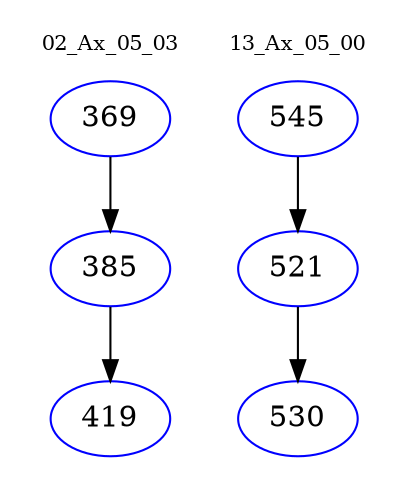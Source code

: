 digraph{
subgraph cluster_0 {
color = white
label = "02_Ax_05_03";
fontsize=10;
T0_369 [label="369", color="blue"]
T0_369 -> T0_385 [color="black"]
T0_385 [label="385", color="blue"]
T0_385 -> T0_419 [color="black"]
T0_419 [label="419", color="blue"]
}
subgraph cluster_1 {
color = white
label = "13_Ax_05_00";
fontsize=10;
T1_545 [label="545", color="blue"]
T1_545 -> T1_521 [color="black"]
T1_521 [label="521", color="blue"]
T1_521 -> T1_530 [color="black"]
T1_530 [label="530", color="blue"]
}
}
